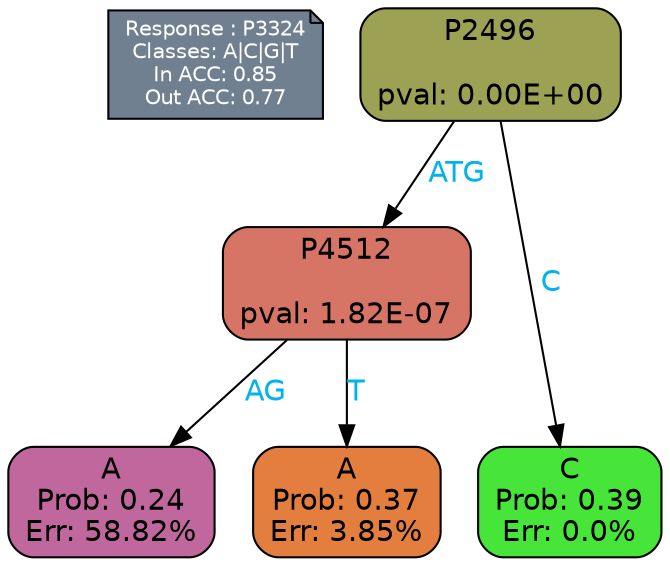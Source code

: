 digraph Tree {
node [shape=box, style="filled, rounded", color="black", fontname=helvetica] ;
graph [ranksep=equally, splines=polylines, bgcolor=transparent, dpi=600] ;
edge [fontname=helvetica] ;
LEGEND [label="Response : P3324
Classes: A|C|G|T
In ACC: 0.85
Out ACC: 0.77
",shape=note,align=left,style=filled,fillcolor="slategray",fontcolor="white",fontsize=10];1 [label="P2496

pval: 0.00E+00", fillcolor="#9da153"] ;
2 [label="P4512

pval: 1.82E-07", fillcolor="#d67565"] ;
3 [label="A
Prob: 0.24
Err: 58.82%", fillcolor="#c0689e"] ;
4 [label="A
Prob: 0.37
Err: 3.85%", fillcolor="#e47e3f"] ;
5 [label="C
Prob: 0.39
Err: 0.0%", fillcolor="#47e539"] ;
1 -> 2 [label="ATG",fontcolor=deepskyblue2] ;
1 -> 5 [label="C",fontcolor=deepskyblue2] ;
2 -> 3 [label="AG",fontcolor=deepskyblue2] ;
2 -> 4 [label="T",fontcolor=deepskyblue2] ;
{rank = same; 3;4;5;}{rank = same; LEGEND;1;}}
